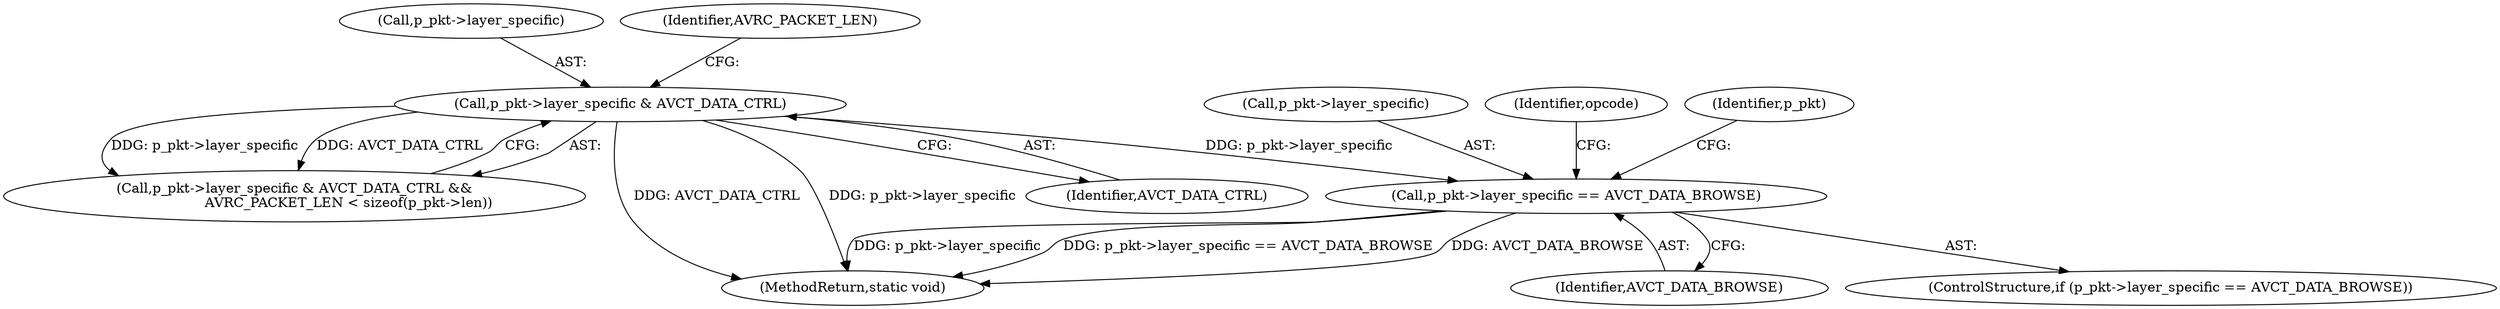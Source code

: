 digraph "0_Android_830cb39cb2a0f1bf6704d264e2a5c5029c175dd7@pointer" {
"1000236" [label="(Call,p_pkt->layer_specific == AVCT_DATA_BROWSE)"];
"1000173" [label="(Call,p_pkt->layer_specific & AVCT_DATA_CTRL)"];
"1000173" [label="(Call,p_pkt->layer_specific & AVCT_DATA_CTRL)"];
"1000235" [label="(ControlStructure,if (p_pkt->layer_specific == AVCT_DATA_BROWSE))"];
"1000237" [label="(Call,p_pkt->layer_specific)"];
"1000240" [label="(Identifier,AVCT_DATA_BROWSE)"];
"1000177" [label="(Identifier,AVCT_DATA_CTRL)"];
"1000172" [label="(Call,p_pkt->layer_specific & AVCT_DATA_CTRL &&\n                         AVRC_PACKET_LEN < sizeof(p_pkt->len))"];
"1000174" [label="(Call,p_pkt->layer_specific)"];
"1000236" [label="(Call,p_pkt->layer_specific == AVCT_DATA_BROWSE)"];
"1000179" [label="(Identifier,AVRC_PACKET_LEN)"];
"1000243" [label="(Identifier,opcode)"];
"1001057" [label="(MethodReturn,static void)"];
"1000282" [label="(Identifier,p_pkt)"];
"1000236" -> "1000235"  [label="AST: "];
"1000236" -> "1000240"  [label="CFG: "];
"1000237" -> "1000236"  [label="AST: "];
"1000240" -> "1000236"  [label="AST: "];
"1000243" -> "1000236"  [label="CFG: "];
"1000282" -> "1000236"  [label="CFG: "];
"1000236" -> "1001057"  [label="DDG: p_pkt->layer_specific"];
"1000236" -> "1001057"  [label="DDG: p_pkt->layer_specific == AVCT_DATA_BROWSE"];
"1000236" -> "1001057"  [label="DDG: AVCT_DATA_BROWSE"];
"1000173" -> "1000236"  [label="DDG: p_pkt->layer_specific"];
"1000173" -> "1000172"  [label="AST: "];
"1000173" -> "1000177"  [label="CFG: "];
"1000174" -> "1000173"  [label="AST: "];
"1000177" -> "1000173"  [label="AST: "];
"1000179" -> "1000173"  [label="CFG: "];
"1000172" -> "1000173"  [label="CFG: "];
"1000173" -> "1001057"  [label="DDG: AVCT_DATA_CTRL"];
"1000173" -> "1001057"  [label="DDG: p_pkt->layer_specific"];
"1000173" -> "1000172"  [label="DDG: p_pkt->layer_specific"];
"1000173" -> "1000172"  [label="DDG: AVCT_DATA_CTRL"];
}
